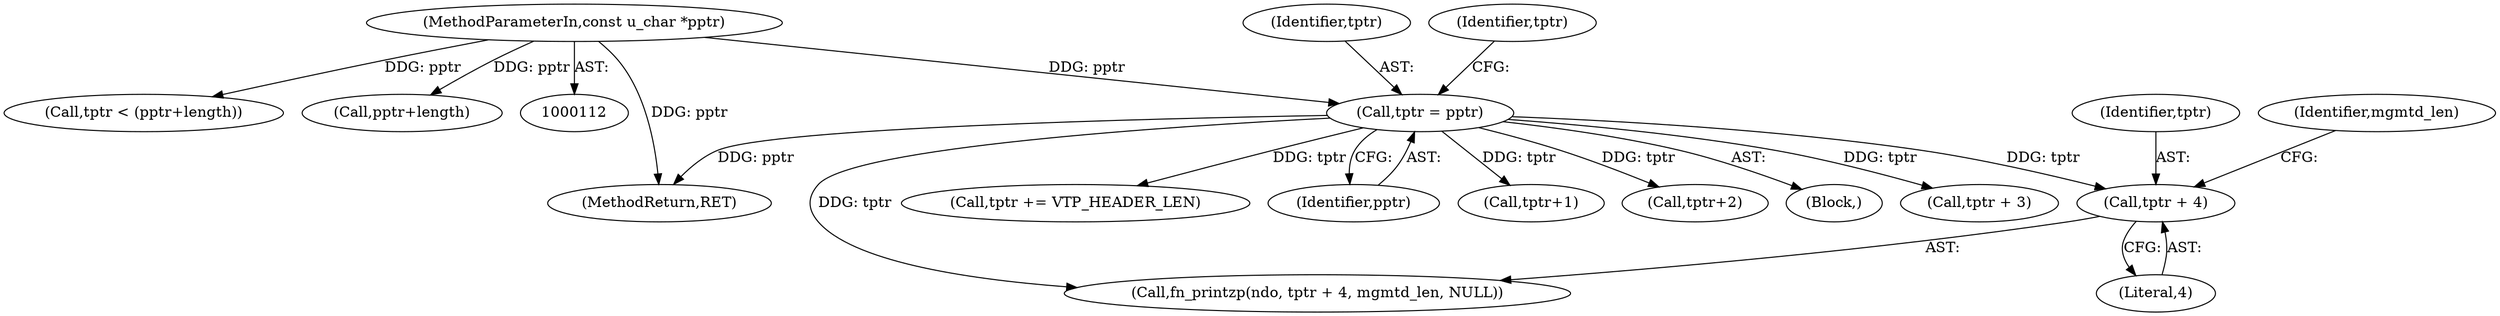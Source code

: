 digraph "0_tcpdump_ae83295915d08a854de27a88efac5dd7353e6d3f@pointer" {
"1000194" [label="(Call,tptr + 4)"];
"1000129" [label="(Call,tptr = pptr)"];
"1000114" [label="(MethodParameterIn,const u_char *pptr)"];
"1000130" [label="(Identifier,tptr)"];
"1000195" [label="(Identifier,tptr)"];
"1000116" [label="(Block,)"];
"1000173" [label="(Call,tptr + 3)"];
"1000194" [label="(Call,tptr + 4)"];
"1000632" [label="(MethodReturn,RET)"];
"1000192" [label="(Call,fn_printzp(ndo, tptr + 4, mgmtd_len, NULL))"];
"1000213" [label="(Call,tptr += VTP_HEADER_LEN)"];
"1000308" [label="(Call,tptr < (pptr+length))"];
"1000114" [label="(MethodParameterIn,const u_char *pptr)"];
"1000131" [label="(Identifier,pptr)"];
"1000139" [label="(Call,tptr+1)"];
"1000310" [label="(Call,pptr+length)"];
"1000129" [label="(Call,tptr = pptr)"];
"1000196" [label="(Literal,4)"];
"1000134" [label="(Identifier,tptr)"];
"1000197" [label="(Identifier,mgmtd_len)"];
"1000210" [label="(Call,tptr+2)"];
"1000194" -> "1000192"  [label="AST: "];
"1000194" -> "1000196"  [label="CFG: "];
"1000195" -> "1000194"  [label="AST: "];
"1000196" -> "1000194"  [label="AST: "];
"1000197" -> "1000194"  [label="CFG: "];
"1000129" -> "1000194"  [label="DDG: tptr"];
"1000129" -> "1000116"  [label="AST: "];
"1000129" -> "1000131"  [label="CFG: "];
"1000130" -> "1000129"  [label="AST: "];
"1000131" -> "1000129"  [label="AST: "];
"1000134" -> "1000129"  [label="CFG: "];
"1000129" -> "1000632"  [label="DDG: pptr"];
"1000114" -> "1000129"  [label="DDG: pptr"];
"1000129" -> "1000139"  [label="DDG: tptr"];
"1000129" -> "1000173"  [label="DDG: tptr"];
"1000129" -> "1000192"  [label="DDG: tptr"];
"1000129" -> "1000210"  [label="DDG: tptr"];
"1000129" -> "1000213"  [label="DDG: tptr"];
"1000114" -> "1000112"  [label="AST: "];
"1000114" -> "1000632"  [label="DDG: pptr"];
"1000114" -> "1000308"  [label="DDG: pptr"];
"1000114" -> "1000310"  [label="DDG: pptr"];
}
